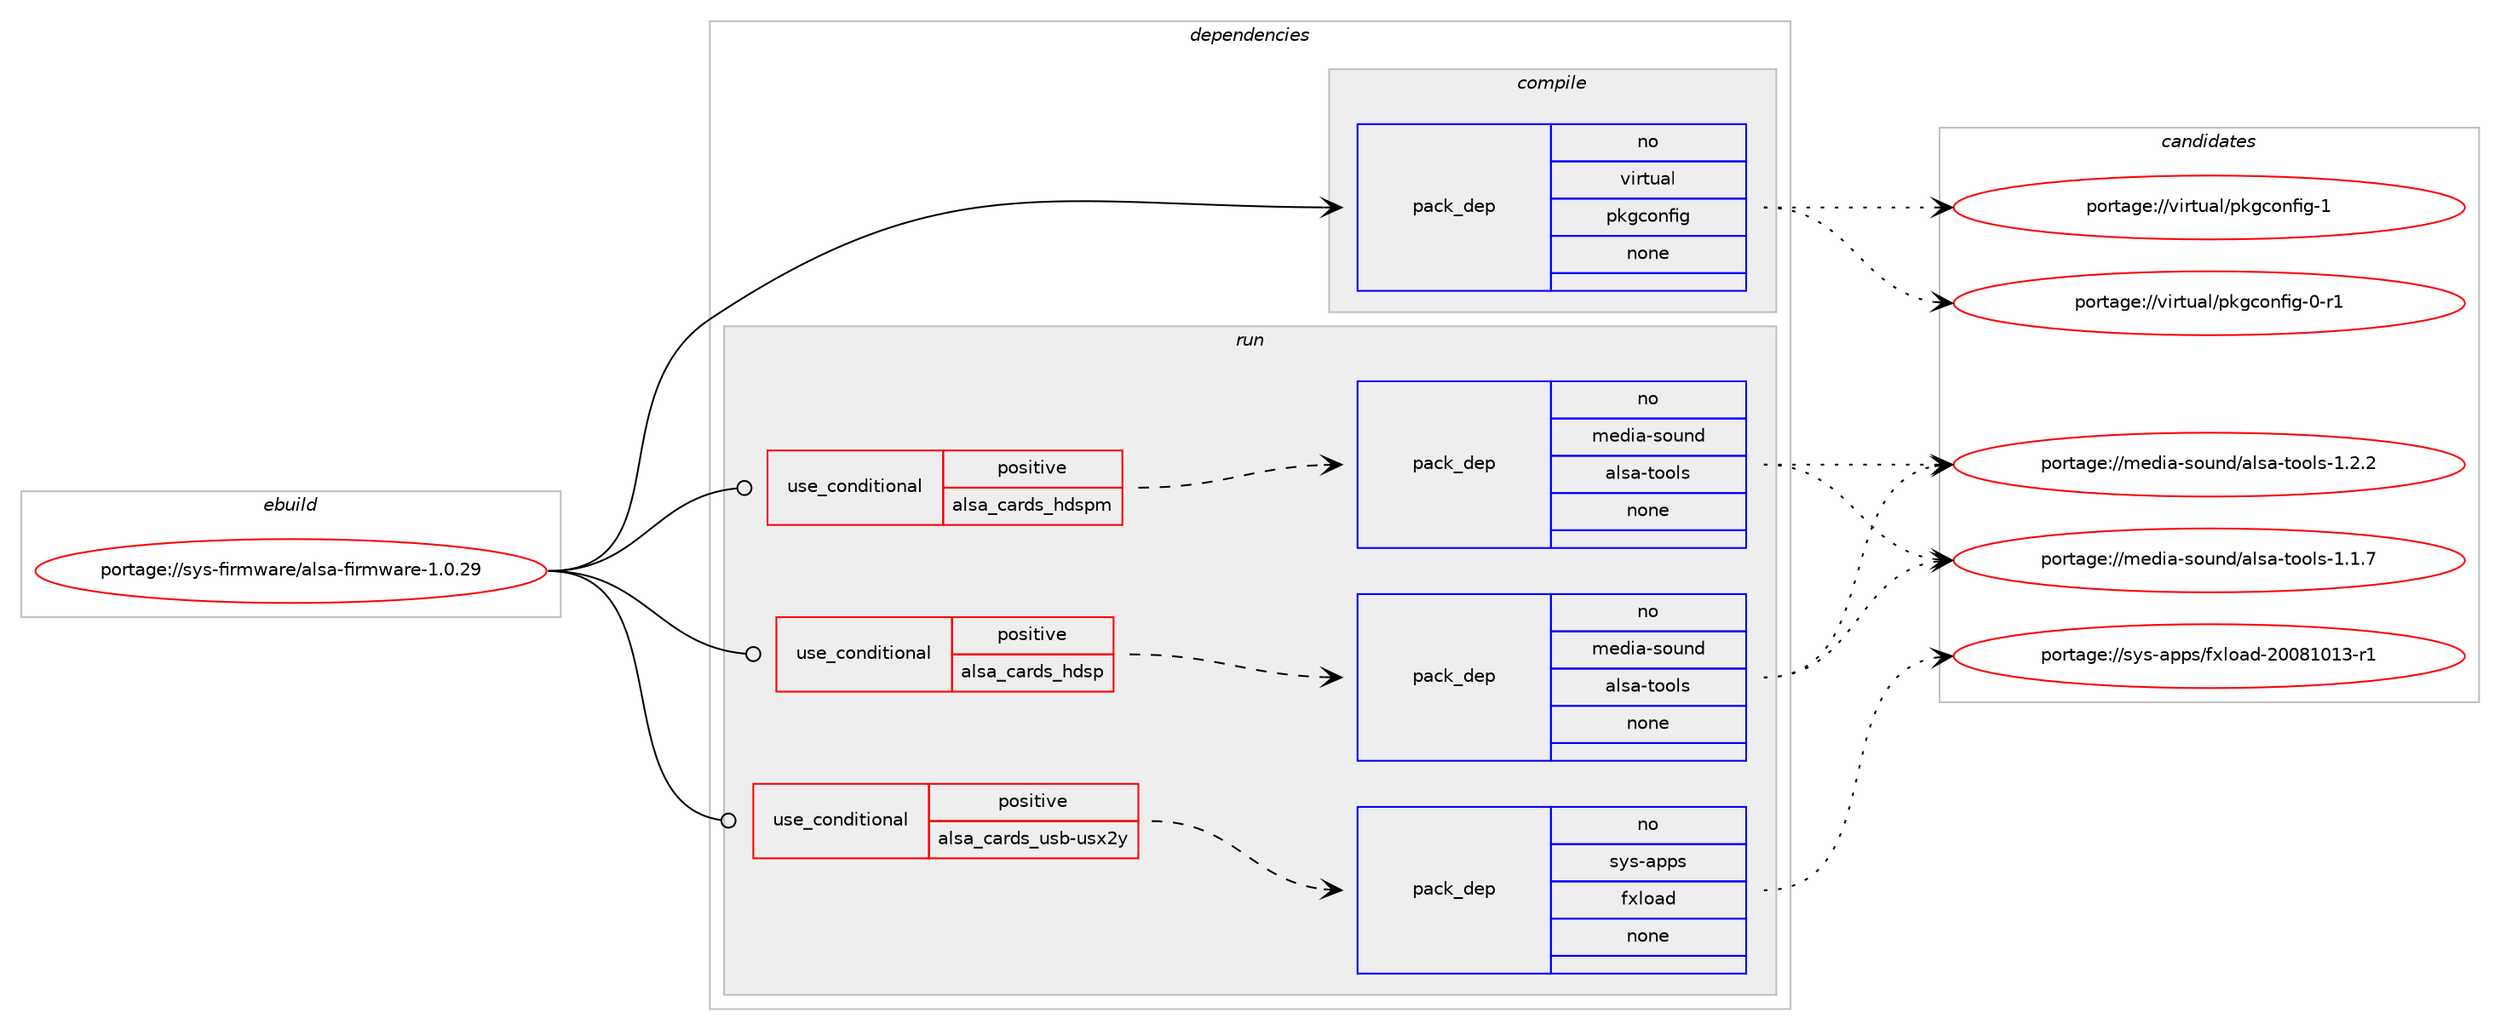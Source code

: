 digraph prolog {

# *************
# Graph options
# *************

newrank=true;
concentrate=true;
compound=true;
graph [rankdir=LR,fontname=Helvetica,fontsize=10,ranksep=1.5];#, ranksep=2.5, nodesep=0.2];
edge  [arrowhead=vee];
node  [fontname=Helvetica,fontsize=10];

# **********
# The ebuild
# **********

subgraph cluster_leftcol {
color=gray;
rank=same;
label=<<i>ebuild</i>>;
id [label="portage://sys-firmware/alsa-firmware-1.0.29", color=red, width=4, href="../sys-firmware/alsa-firmware-1.0.29.svg"];
}

# ****************
# The dependencies
# ****************

subgraph cluster_midcol {
color=gray;
label=<<i>dependencies</i>>;
subgraph cluster_compile {
fillcolor="#eeeeee";
style=filled;
label=<<i>compile</i>>;
subgraph pack24020 {
dependency30561 [label=<<TABLE BORDER="0" CELLBORDER="1" CELLSPACING="0" CELLPADDING="4" WIDTH="220"><TR><TD ROWSPAN="6" CELLPADDING="30">pack_dep</TD></TR><TR><TD WIDTH="110">no</TD></TR><TR><TD>virtual</TD></TR><TR><TD>pkgconfig</TD></TR><TR><TD>none</TD></TR><TR><TD></TD></TR></TABLE>>, shape=none, color=blue];
}
id:e -> dependency30561:w [weight=20,style="solid",arrowhead="vee"];
}
subgraph cluster_compileandrun {
fillcolor="#eeeeee";
style=filled;
label=<<i>compile and run</i>>;
}
subgraph cluster_run {
fillcolor="#eeeeee";
style=filled;
label=<<i>run</i>>;
subgraph cond5762 {
dependency30562 [label=<<TABLE BORDER="0" CELLBORDER="1" CELLSPACING="0" CELLPADDING="4"><TR><TD ROWSPAN="3" CELLPADDING="10">use_conditional</TD></TR><TR><TD>positive</TD></TR><TR><TD>alsa_cards_hdsp</TD></TR></TABLE>>, shape=none, color=red];
subgraph pack24021 {
dependency30563 [label=<<TABLE BORDER="0" CELLBORDER="1" CELLSPACING="0" CELLPADDING="4" WIDTH="220"><TR><TD ROWSPAN="6" CELLPADDING="30">pack_dep</TD></TR><TR><TD WIDTH="110">no</TD></TR><TR><TD>media-sound</TD></TR><TR><TD>alsa-tools</TD></TR><TR><TD>none</TD></TR><TR><TD></TD></TR></TABLE>>, shape=none, color=blue];
}
dependency30562:e -> dependency30563:w [weight=20,style="dashed",arrowhead="vee"];
}
id:e -> dependency30562:w [weight=20,style="solid",arrowhead="odot"];
subgraph cond5763 {
dependency30564 [label=<<TABLE BORDER="0" CELLBORDER="1" CELLSPACING="0" CELLPADDING="4"><TR><TD ROWSPAN="3" CELLPADDING="10">use_conditional</TD></TR><TR><TD>positive</TD></TR><TR><TD>alsa_cards_hdspm</TD></TR></TABLE>>, shape=none, color=red];
subgraph pack24022 {
dependency30565 [label=<<TABLE BORDER="0" CELLBORDER="1" CELLSPACING="0" CELLPADDING="4" WIDTH="220"><TR><TD ROWSPAN="6" CELLPADDING="30">pack_dep</TD></TR><TR><TD WIDTH="110">no</TD></TR><TR><TD>media-sound</TD></TR><TR><TD>alsa-tools</TD></TR><TR><TD>none</TD></TR><TR><TD></TD></TR></TABLE>>, shape=none, color=blue];
}
dependency30564:e -> dependency30565:w [weight=20,style="dashed",arrowhead="vee"];
}
id:e -> dependency30564:w [weight=20,style="solid",arrowhead="odot"];
subgraph cond5764 {
dependency30566 [label=<<TABLE BORDER="0" CELLBORDER="1" CELLSPACING="0" CELLPADDING="4"><TR><TD ROWSPAN="3" CELLPADDING="10">use_conditional</TD></TR><TR><TD>positive</TD></TR><TR><TD>alsa_cards_usb-usx2y</TD></TR></TABLE>>, shape=none, color=red];
subgraph pack24023 {
dependency30567 [label=<<TABLE BORDER="0" CELLBORDER="1" CELLSPACING="0" CELLPADDING="4" WIDTH="220"><TR><TD ROWSPAN="6" CELLPADDING="30">pack_dep</TD></TR><TR><TD WIDTH="110">no</TD></TR><TR><TD>sys-apps</TD></TR><TR><TD>fxload</TD></TR><TR><TD>none</TD></TR><TR><TD></TD></TR></TABLE>>, shape=none, color=blue];
}
dependency30566:e -> dependency30567:w [weight=20,style="dashed",arrowhead="vee"];
}
id:e -> dependency30566:w [weight=20,style="solid",arrowhead="odot"];
}
}

# **************
# The candidates
# **************

subgraph cluster_choices {
rank=same;
color=gray;
label=<<i>candidates</i>>;

subgraph choice24020 {
color=black;
nodesep=1;
choice1181051141161179710847112107103991111101021051034549 [label="portage://virtual/pkgconfig-1", color=red, width=4,href="../virtual/pkgconfig-1.svg"];
choice11810511411611797108471121071039911111010210510345484511449 [label="portage://virtual/pkgconfig-0-r1", color=red, width=4,href="../virtual/pkgconfig-0-r1.svg"];
dependency30561:e -> choice1181051141161179710847112107103991111101021051034549:w [style=dotted,weight="100"];
dependency30561:e -> choice11810511411611797108471121071039911111010210510345484511449:w [style=dotted,weight="100"];
}
subgraph choice24021 {
color=black;
nodesep=1;
choice109101100105974511511111711010047971081159745116111111108115454946504650 [label="portage://media-sound/alsa-tools-1.2.2", color=red, width=4,href="../media-sound/alsa-tools-1.2.2.svg"];
choice109101100105974511511111711010047971081159745116111111108115454946494655 [label="portage://media-sound/alsa-tools-1.1.7", color=red, width=4,href="../media-sound/alsa-tools-1.1.7.svg"];
dependency30563:e -> choice109101100105974511511111711010047971081159745116111111108115454946504650:w [style=dotted,weight="100"];
dependency30563:e -> choice109101100105974511511111711010047971081159745116111111108115454946494655:w [style=dotted,weight="100"];
}
subgraph choice24022 {
color=black;
nodesep=1;
choice109101100105974511511111711010047971081159745116111111108115454946504650 [label="portage://media-sound/alsa-tools-1.2.2", color=red, width=4,href="../media-sound/alsa-tools-1.2.2.svg"];
choice109101100105974511511111711010047971081159745116111111108115454946494655 [label="portage://media-sound/alsa-tools-1.1.7", color=red, width=4,href="../media-sound/alsa-tools-1.1.7.svg"];
dependency30565:e -> choice109101100105974511511111711010047971081159745116111111108115454946504650:w [style=dotted,weight="100"];
dependency30565:e -> choice109101100105974511511111711010047971081159745116111111108115454946494655:w [style=dotted,weight="100"];
}
subgraph choice24023 {
color=black;
nodesep=1;
choice115121115459711211211547102120108111971004550484856494849514511449 [label="portage://sys-apps/fxload-20081013-r1", color=red, width=4,href="../sys-apps/fxload-20081013-r1.svg"];
dependency30567:e -> choice115121115459711211211547102120108111971004550484856494849514511449:w [style=dotted,weight="100"];
}
}

}
